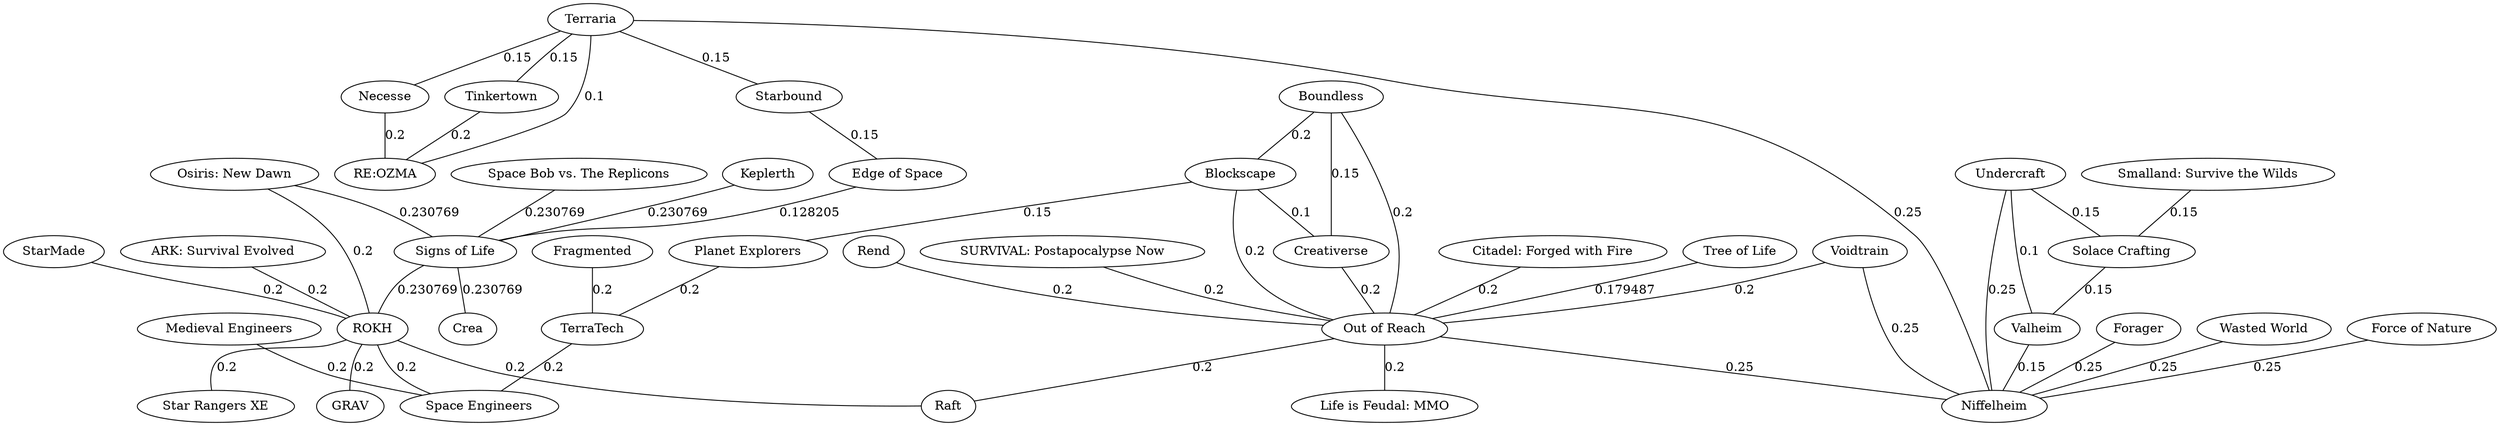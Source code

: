strict graph { 
  "SURVIVAL: Postapocalypse Now" -- "Out of Reach" [label=0.2 color="black"]
  "Citadel: Forged with Fire" -- "Out of Reach" [label=0.2 color="black"]
  "Tree of Life" -- "Out of Reach" [label=0.179487 color="black"]
  "Boundless" -- "Creativerse" [label=0.15 color="black"]
  "Boundless" -- "Blockscape" [label=0.2 color="black"]
  "Boundless" -- "Out of Reach" [label=0.2 color="black"]
  "Blockscape" -- "Planet Explorers" [label=0.15 color="black"]
  "Blockscape" -- "Creativerse" [label=0.1 color="black"]
  "Blockscape" -- "Boundless" [label=0.2 color="black"]
  "Blockscape" -- "Out of Reach" [label=0.2 color="black"]
  "Planet Explorers" -- "TerraTech" [label=0.2 color="black"]
  "Planet Explorers" -- "Blockscape" [label=0.15 color="black"]
  "Terraria" -- "Niffelheim" [label=0.25 color="black"]
  "Terraria" -- "RE:OZMA" [label=0.1 color="black"]
  "Terraria" -- "Necesse" [label=0.15 color="black"]
  "Terraria" -- "Tinkertown" [label=0.15 color="black"]
  "Terraria" -- "Starbound" [label=0.15 color="black"]
  "Tinkertown" -- "RE:OZMA" [label=0.2 color="black"]
  "Tinkertown" -- "Terraria" [label=0.15 color="black"]
  "Undercraft" -- "Valheim" [label=0.1 color="black"]
  "Undercraft" -- "Solace Crafting" [label=0.15 color="black"]
  "Undercraft" -- "Niffelheim" [label=0.25 color="black"]
  "Starbound" -- "Terraria" [label=0.15 color="black"]
  "Starbound" -- "Edge of Space" [label=0.15 color="black"]
  "Space Bob vs. The Replicons" -- "Signs of Life" [label=0.230769 color="black"]
  "Voidtrain" -- "Niffelheim" [label=0.25 color="black"]
  "Voidtrain" -- "Out of Reach" [label=0.2 color="black"]
  "Fragmented" -- "TerraTech" [label=0.2 color="black"]
  "StarMade" -- "ROKH" [label=0.2 color="black"]
  "Forager" -- "Niffelheim" [label=0.25 color="black"]
  "Smalland: Survive the Wilds" -- "Solace Crafting" [label=0.15 color="black"]
  "Solace Crafting" -- "Undercraft" [label=0.15 color="black"]
  "Solace Crafting" -- "Smalland: Survive the Wilds" [label=0.15 color="black"]
  "Solace Crafting" -- "Valheim" [label=0.15 color="black"]
  "ARK: Survival Evolved" -- "ROKH" [label=0.2 color="black"]
  "Wasted World" -- "Niffelheim" [label=0.25 color="black"]
  "Medieval Engineers" -- "Space Engineers" [label=0.2 color="black"]
  "Valheim" -- "Undercraft" [label=0.1 color="black"]
  "Valheim" -- "Solace Crafting" [label=0.15 color="black"]
  "Valheim" -- "Niffelheim" [label=0.15 color="black"]
  "Necesse" -- "RE:OZMA" [label=0.2 color="black"]
  "Necesse" -- "Terraria" [label=0.15 color="black"]
  "Creativerse" -- "Blockscape" [label=0.1 color="black"]
  "Creativerse" -- "Boundless" [label=0.15 color="black"]
  "Creativerse" -- "Out of Reach" [label=0.2 color="black"]
  "Osiris: New Dawn" -- "Signs of Life" [label=0.230769 color="black"]
  "Osiris: New Dawn" -- "ROKH" [label=0.2 color="black"]
  "Rend" -- "Out of Reach" [label=0.2 color="black"]
  "Out of Reach" -- "Niffelheim" [label=0.25 color="black"]
  "Out of Reach" -- "Boundless" [label=0.2 color="black"]
  "Out of Reach" -- "Tree of Life" [label=0.179487 color="black"]
  "Out of Reach" -- "Rend" [label=0.2 color="black"]
  "Out of Reach" -- "Life is Feudal: MMO" [label=0.2 color="black"]
  "Out of Reach" -- "Voidtrain" [label=0.2 color="black"]
  "Out of Reach" -- "Citadel: Forged with Fire" [label=0.2 color="black"]
  "Out of Reach" -- "SURVIVAL: Postapocalypse Now" [label=0.2 color="black"]
  "Out of Reach" -- "Blockscape" [label=0.2 color="black"]
  "Out of Reach" -- "Raft" [label=0.2 color="black"]
  "Out of Reach" -- "Creativerse" [label=0.2 color="black"]
  "RE:OZMA" -- "Terraria" [label=0.1 color="black"]
  "RE:OZMA" -- "Tinkertown" [label=0.2 color="black"]
  "RE:OZMA" -- "Necesse" [label=0.2 color="black"]
  "Keplerth" -- "Signs of Life" [label=0.230769 color="black"]
  "Edge of Space" -- "Starbound" [label=0.15 color="black"]
  "Edge of Space" -- "Signs of Life" [label=0.128205 color="black"]
  "Force of Nature" -- "Niffelheim" [label=0.25 color="black"]
  "Niffelheim" -- "Valheim" [label=0.15 color="black"]
  "Niffelheim" -- "Voidtrain" [label=0.25 color="black"]
  "Niffelheim" -- "Undercraft" [label=0.25 color="black"]
  "Niffelheim" -- "Out of Reach" [label=0.25 color="black"]
  "Niffelheim" -- "Force of Nature" [label=0.25 color="black"]
  "Niffelheim" -- "Wasted World" [label=0.25 color="black"]
  "Niffelheim" -- "Forager" [label=0.25 color="black"]
  "Niffelheim" -- "Terraria" [label=0.25 color="black"]
  "Signs of Life" -- "Edge of Space" [label=0.128205 color="black"]
  "Signs of Life" -- "Osiris: New Dawn" [label=0.230769 color="black"]
  "Signs of Life" -- "Crea" [label=0.230769 color="black"]
  "Signs of Life" -- "Space Bob vs. The Replicons" [label=0.230769 color="black"]
  "Signs of Life" -- "Keplerth" [label=0.230769 color="black"]
  "Signs of Life" -- "ROKH" [label=0.230769 color="black"]
  "Crea" -- "Signs of Life" [label=0.230769 color="black"]
  "ROKH" -- "Signs of Life" [label=0.230769 color="black"]
  "ROKH" -- "Star Rangers XE" [label=0.2 color="black"]
  "ROKH" -- "Osiris: New Dawn" [label=0.2 color="black"]
  "ROKH" -- "Raft" [label=0.2 color="black"]
  "ROKH" -- "ARK: Survival Evolved" [label=0.2 color="black"]
  "ROKH" -- "StarMade" [label=0.2 color="black"]
  "ROKH" -- "GRAV" [label=0.2 color="black"]
  "ROKH" -- "Space Engineers" [label=0.2 color="black"]
  "Life is Feudal: MMO" -- "Out of Reach" [label=0.2 color="black"]
  "Star Rangers XE" -- "ROKH" [label=0.2 color="black"]
  "Raft" -- "ROKH" [label=0.2 color="black"]
  "Raft" -- "Out of Reach" [label=0.2 color="black"]
  "GRAV" -- "ROKH" [label=0.2 color="black"]
  "TerraTech" -- "Space Engineers" [label=0.2 color="black"]
  "TerraTech" -- "Fragmented" [label=0.2 color="black"]
  "TerraTech" -- "Planet Explorers" [label=0.2 color="black"]
  "Space Engineers" -- "ROKH" [label=0.2 color="black"]
  "Space Engineers" -- "Medieval Engineers" [label=0.2 color="black"]
  "Space Engineers" -- "TerraTech" [label=0.2 color="black"]
}
